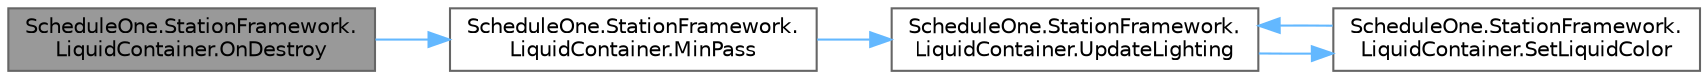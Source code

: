 digraph "ScheduleOne.StationFramework.LiquidContainer.OnDestroy"
{
 // LATEX_PDF_SIZE
  bgcolor="transparent";
  edge [fontname=Helvetica,fontsize=10,labelfontname=Helvetica,labelfontsize=10];
  node [fontname=Helvetica,fontsize=10,shape=box,height=0.2,width=0.4];
  rankdir="LR";
  Node1 [id="Node000001",label="ScheduleOne.StationFramework.\lLiquidContainer.OnDestroy",height=0.2,width=0.4,color="gray40", fillcolor="grey60", style="filled", fontcolor="black",tooltip=" "];
  Node1 -> Node2 [id="edge1_Node000001_Node000002",color="steelblue1",style="solid",tooltip=" "];
  Node2 [id="Node000002",label="ScheduleOne.StationFramework.\lLiquidContainer.MinPass",height=0.2,width=0.4,color="grey40", fillcolor="white", style="filled",URL="$class_schedule_one_1_1_station_framework_1_1_liquid_container.html#afc8545567dd74d79c2b76f2876abd907",tooltip=" "];
  Node2 -> Node3 [id="edge2_Node000002_Node000003",color="steelblue1",style="solid",tooltip=" "];
  Node3 [id="Node000003",label="ScheduleOne.StationFramework.\lLiquidContainer.UpdateLighting",height=0.2,width=0.4,color="grey40", fillcolor="white", style="filled",URL="$class_schedule_one_1_1_station_framework_1_1_liquid_container.html#a747b8d9e688869358f66677c03a0d1f5",tooltip=" "];
  Node3 -> Node4 [id="edge3_Node000003_Node000004",color="steelblue1",style="solid",tooltip=" "];
  Node4 [id="Node000004",label="ScheduleOne.StationFramework.\lLiquidContainer.SetLiquidColor",height=0.2,width=0.4,color="grey40", fillcolor="white", style="filled",URL="$class_schedule_one_1_1_station_framework_1_1_liquid_container.html#a4f82253e7c305019e46ff3a2cdc6e5ee",tooltip=" "];
  Node4 -> Node3 [id="edge4_Node000004_Node000003",color="steelblue1",style="solid",tooltip=" "];
}
